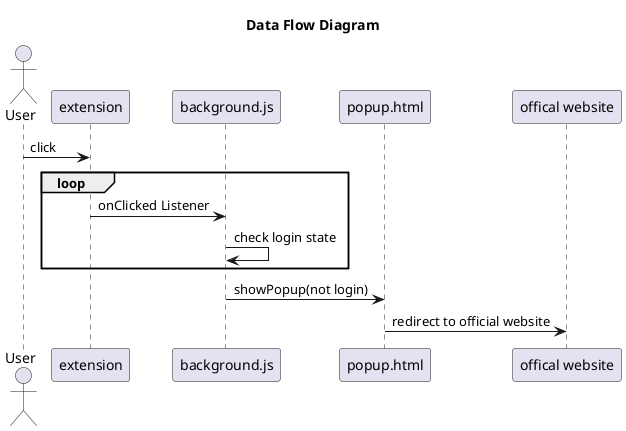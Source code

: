 @startuml data flow
title Data Flow Diagram

actor User as user
participant extension as e
participant background.js as bg
participant popup.html as popup
participant "offical website" as web

user->e: click
loop
e->bg: onClicked Listener
bg->bg: check login state
end
bg->popup: showPopup(not login)
popup->web: redirect to official website
@enduml
